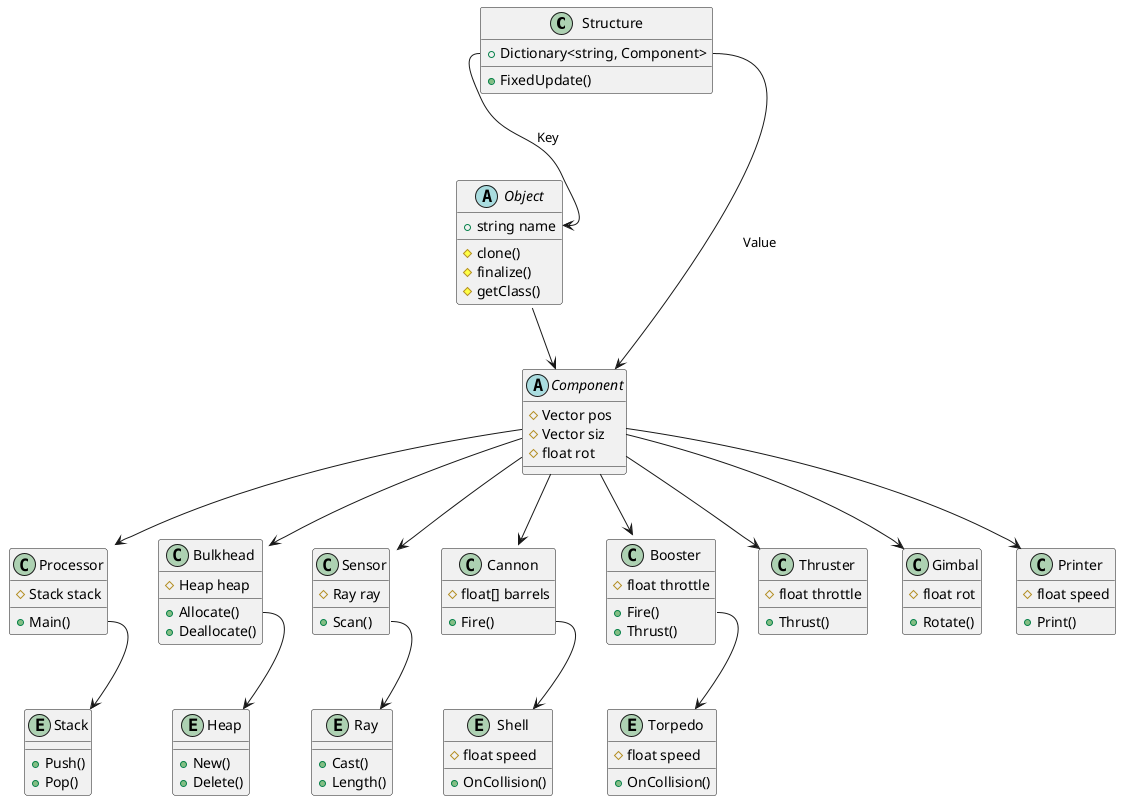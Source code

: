 @startuml

skinparam linetype poly
class Structure {
+Dictionary<string, Component>
+FixedUpdate()
}

abstract class Object {
+string name
#clone()
#finalize()
#getClass()
}

abstract class Component {
#Vector pos
#Vector siz
#float rot
}

class Processor {
#Stack stack
+Main()
}

entity Stack{
+Push()
+Pop()
}

class Bulkhead {
#Heap heap
+Allocate()
+Deallocate()
}


entity Heap {
+New()
+Delete()
}

class Sensor {
#Ray ray
+Scan()
}

entity Ray {
+Cast()
+Length()
}

class Cannon {
#float[] barrels
+Fire()
}

entity Shell {
#float speed
+OnCollision()
}

class Booster {
#float throttle
+ Fire()
+ Thrust()
}

entity Torpedo{
#float speed
+OnCollision()
}

class Thruster {
#float throttle
+Thrust()
}

class Gimbal {
#float rot
+Rotate()
}

class Printer {
#float speed
+Print()
}

Structure::Dictionary --> Component : Value
Structure::Dictionary --> Object::name : Key
Object --> Component
Component --> Booster
Component --> Thruster
Component --> Bulkhead
Bulkhead::Allocate --> Heap
Component --> Gimbal
Component --> Processor
Processor::Main --> Stack
Component --> Sensor
Sensor::Scan --> Ray
Component --> Cannon
Cannon::Fire --> Shell 
Booster::Fire --> Torpedo
Component --> Printer
@enduml

